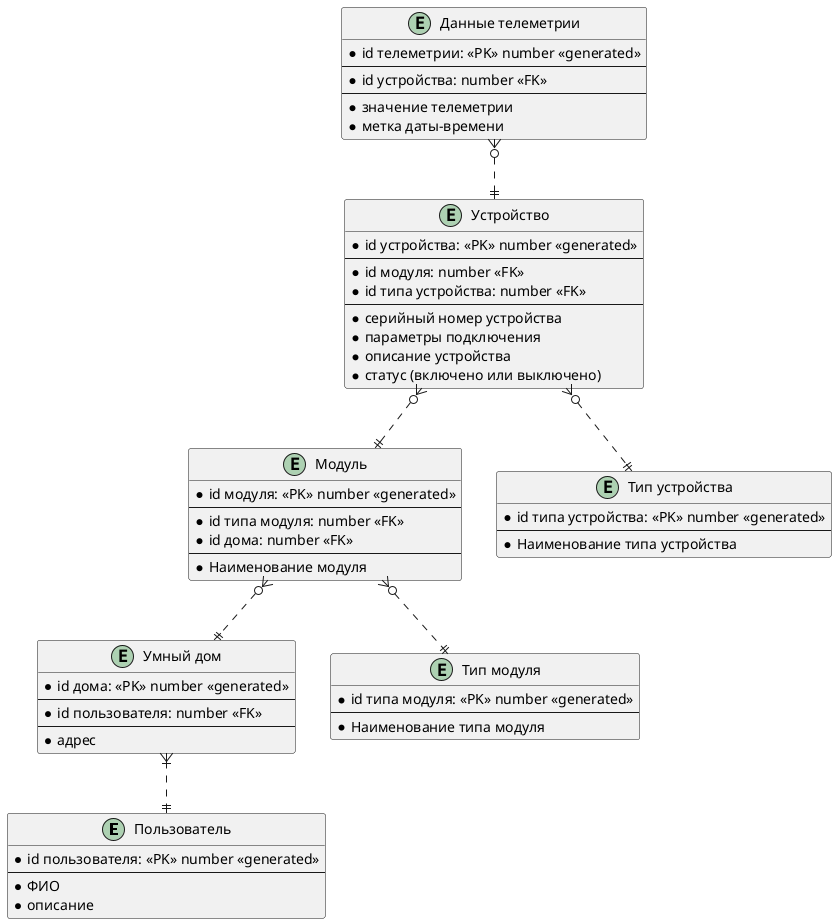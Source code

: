 @startuml

entity "Пользователь" as user {
  * id пользователя: <<PK>> number <<generated>>
  --
  * ФИО 
  * описание 
}


entity "Умный дом" as home {
  * id дома: <<PK>> number <<generated>>
  --
  * id пользователя: number <<FK>>
  --
  * адрес 
}

home }|..|| user


entity "Тип модуля" as module_type {
  * id типа модуля: <<PK>> number <<generated>>
  --
  * Наименование типа модуля
}

entity "Модуль" as module {
  * id модуля: <<PK>> number <<generated>>
  --
  * id типа модуля: number <<FK>>
  * id дома: number <<FK>>
  --
  * Наименование модуля
}

module }o..|| module_type
module }o..|| home

entity "Тип устройства" as device_type {
  * id типа устройства: <<PK>> number <<generated>>
  --
  * Наименование типа устройства
}

entity "Устройство" as device {
  * id устройства: <<PK>> number <<generated>>
  --
  * id модуля: number <<FK>>
  * id типа устройства: number <<FK>>
  --
  * серийный номер устройства
  * параметры подключения
  * описание устройства
  * статус (включено или выключено)
}

device }o..|| device_type
device }o..|| module

entity "Данные телеметрии" as telemetry {
  * id телеметрии: <<PK>> number <<generated>>
  --
  * id устройства: number <<FK>>
  --
  * значение телеметрии
  * метка даты-времени
}

telemetry }o..|| device



@enduml


